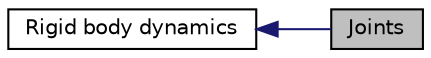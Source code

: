 digraph "Joints"
{
  bgcolor="transparent";
  edge [fontname="Helvetica",fontsize="10",labelfontname="Helvetica",labelfontsize="10"];
  node [fontname="Helvetica",fontsize="10",shape=record];
  rankdir=LR;
  Node0 [label="Joints",height=0.2,width=0.4,color="black", fillcolor="grey75", style="filled" fontcolor="black"];
  Node1 [label="Rigid body dynamics",height=0.2,width=0.4,color="black",URL="$group__grpRigidBodyDynamics.html"];
  Node1->Node0 [shape=plaintext, color="midnightblue", dir="back", style="solid"];
}
